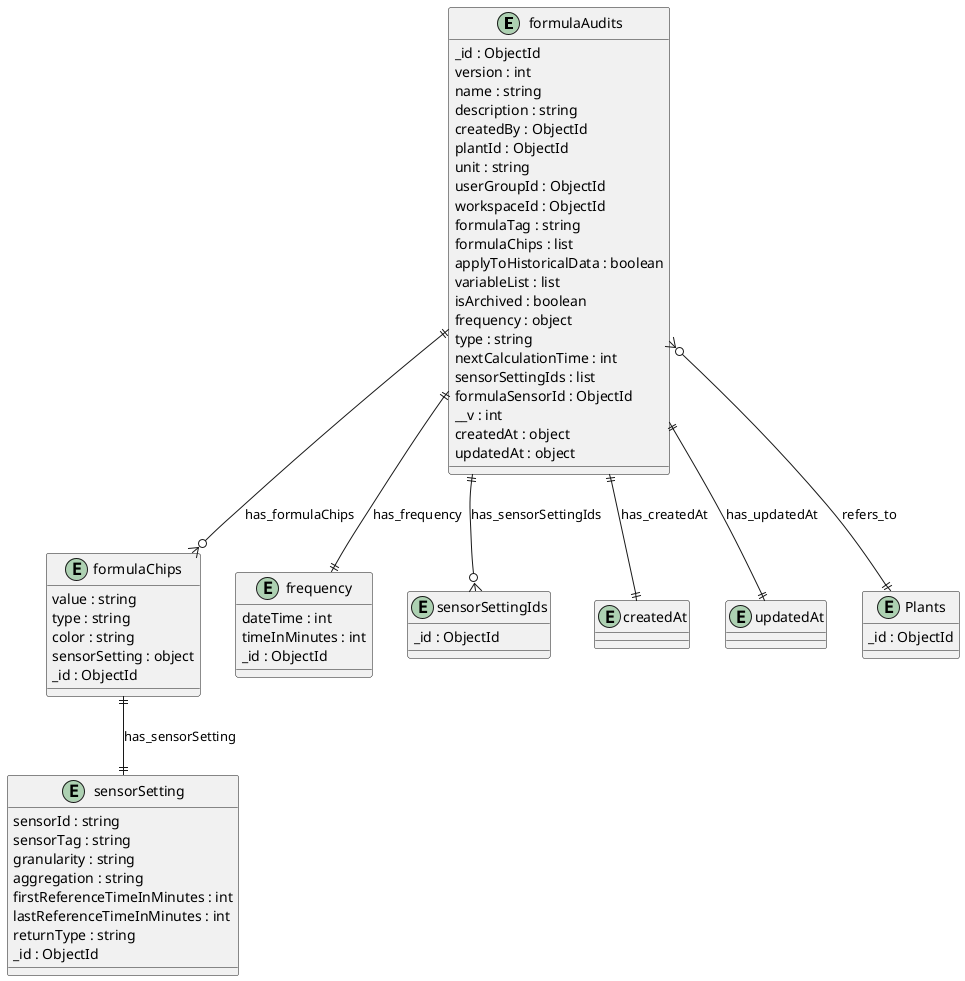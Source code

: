 @startuml formulaAudits_Diagram

entity "formulaAudits" as formulaAudits {
  _id : ObjectId
  version : int
  name : string
  description : string
  createdBy : ObjectId
  plantId : ObjectId
  unit : string
  userGroupId : ObjectId
  workspaceId : ObjectId
  formulaTag : string
  formulaChips : list
  applyToHistoricalData : boolean
  variableList : list
  isArchived : boolean
  frequency : object
  type : string
  nextCalculationTime : int
  sensorSettingIds : list
  formulaSensorId : ObjectId
  __v : int
  createdAt : object
  updatedAt : object
}

entity "formulaChips" as formulaChips {
  value : string
  type : string
  color : string
  sensorSetting : object
  _id : ObjectId
}

entity "sensorSetting" as sensorSetting {
  sensorId : string
  sensorTag : string
  granularity : string
  aggregation : string
  firstReferenceTimeInMinutes : int
  lastReferenceTimeInMinutes : int
  returnType : string
  _id : ObjectId
}

entity "frequency" as frequency {
  dateTime : int
  timeInMinutes : int
  _id : ObjectId
}

entity "sensorSettingIds" as sensorSettingIds {
  _id : ObjectId
}

entity "createdAt" as createdAt {
}

entity "updatedAt" as updatedAt {
}


' Shared Plant entity
entity "Plants" as Plants {
  _id : ObjectId
}

' Relationships
formulaAudits }o--|| Plants : refers_to
formulaAudits ||--o{ formulaChips : has_formulaChips
formulaChips ||--|| sensorSetting : has_sensorSetting
formulaAudits ||--|| frequency : has_frequency
formulaAudits ||--o{ sensorSettingIds : has_sensorSettingIds
formulaAudits ||--|| createdAt : has_createdAt
formulaAudits ||--|| updatedAt : has_updatedAt
@enduml